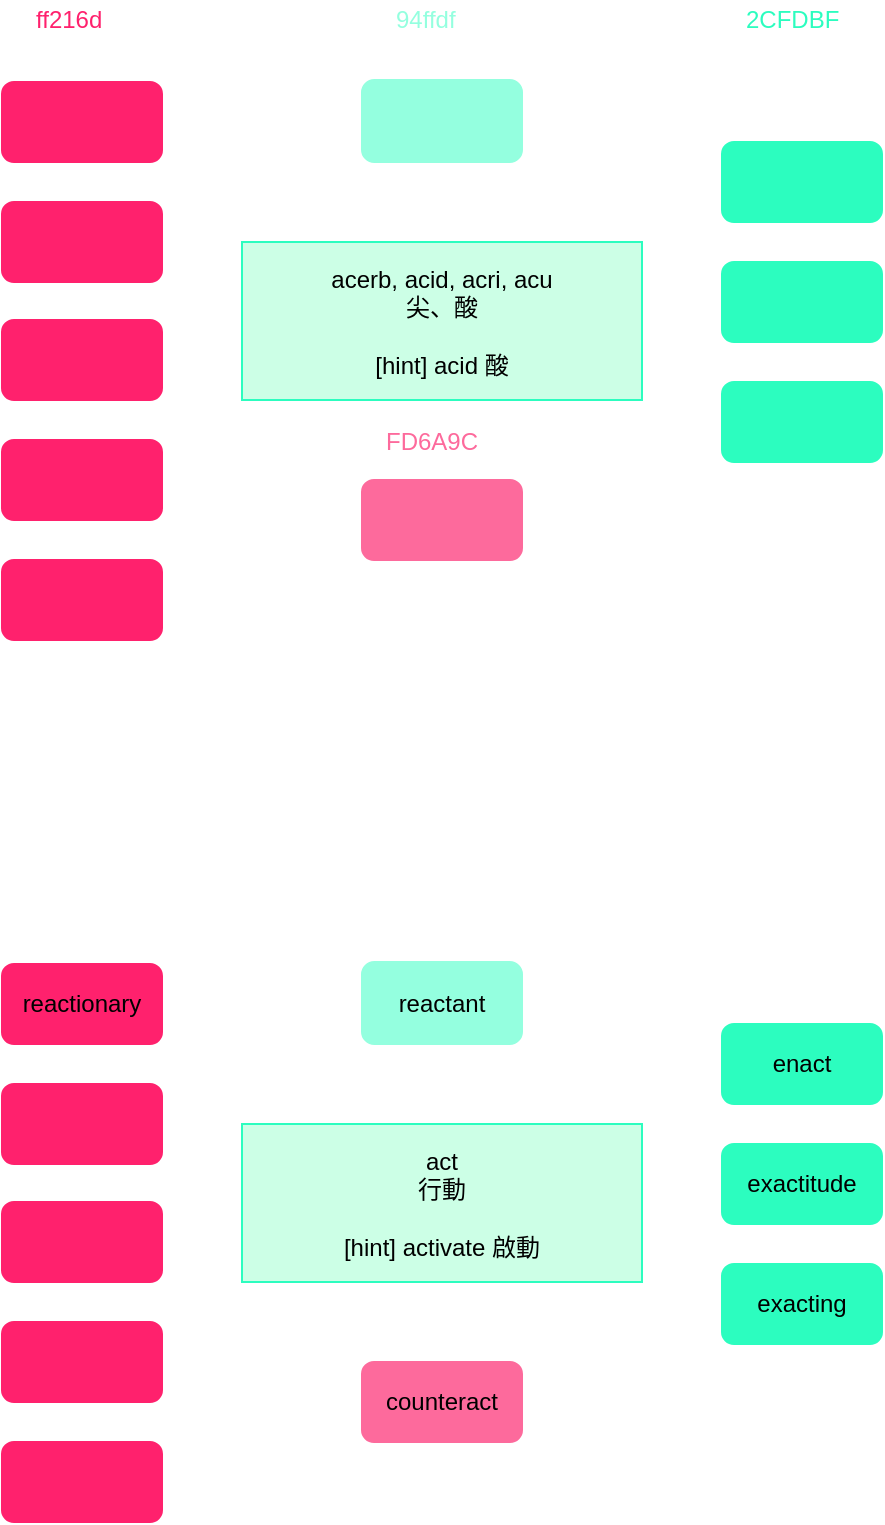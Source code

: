 <mxGraphModel dx="778" dy="581" grid="1" gridSize="10" guides="1" tooltips="1" connect="1" arrows="1" fold="1" page="1" pageScale="1" pageWidth="827" pageHeight="1169" background="#ffffff"><root><mxCell id="0"/><mxCell id="1" parent="0"/><mxCell id="2" value="acerb, acid, acri, acu&lt;div&gt;&lt;/div&gt;&lt;div&gt;尖、酸&lt;/div&gt;&lt;div&gt;&lt;br&gt;&lt;/div&gt;&lt;div&gt;[hint] acid 酸&lt;/div&gt;" style="rounded=0;whiteSpace=wrap;html=1;strokeColor=#2CFDBF;fillColor=#CCFFE6;" vertex="1" parent="1"><mxGeometry x="320" y="200" width="200" height="79" as="geometry"/></mxCell><mxCell id="11" value="" style="rounded=1;whiteSpace=wrap;html=1;fillColor=#fd6a9c;strokeColor=#fd6a9c;" vertex="1" parent="1"><mxGeometry x="380" y="319" width="80" height="40" as="geometry"/></mxCell><mxCell id="12" value="" style="rounded=1;whiteSpace=wrap;html=1;fillColor=#ff216d;strokeColor=#ff216d;" vertex="1" parent="1"><mxGeometry x="200" y="120" width="80" height="40" as="geometry"/></mxCell><mxCell id="13" value="" style="rounded=1;whiteSpace=wrap;html=1;fillColor=#ff216d;strokeColor=#ff216d;" vertex="1" parent="1"><mxGeometry x="200" y="180" width="80" height="40" as="geometry"/></mxCell><mxCell id="14" value="" style="rounded=1;whiteSpace=wrap;html=1;fillColor=#ff216d;strokeColor=#ff216d;" vertex="1" parent="1"><mxGeometry x="200" y="239" width="80" height="40" as="geometry"/></mxCell><mxCell id="15" value="" style="rounded=1;whiteSpace=wrap;html=1;fillColor=#ff216d;strokeColor=#ff216d;" vertex="1" parent="1"><mxGeometry x="200" y="299" width="80" height="40" as="geometry"/></mxCell><mxCell id="16" value="" style="rounded=1;whiteSpace=wrap;html=1;fillColor=#ff216d;strokeColor=#FF216D;" vertex="1" parent="1"><mxGeometry x="200" y="359" width="80" height="40" as="geometry"/></mxCell><mxCell id="17" value="" style="rounded=1;whiteSpace=wrap;html=1;fillColor=#2CFDBF;strokeColor=#2CFDBF;" vertex="1" parent="1"><mxGeometry x="560" y="150" width="80" height="40" as="geometry"/></mxCell><mxCell id="18" value="" style="rounded=1;whiteSpace=wrap;html=1;fillColor=#2CFDBF;strokeColor=#2CFDBF;" vertex="1" parent="1"><mxGeometry x="560" y="210" width="80" height="40" as="geometry"/></mxCell><mxCell id="19" value="" style="rounded=1;whiteSpace=wrap;html=1;strokeColor=#2CFDBF;fillColor=#2CFDBF;" vertex="1" parent="1"><mxGeometry x="560" y="270" width="80" height="40" as="geometry"/></mxCell><mxCell id="21" value="&lt;font color=&quot;#ff216d&quot;&gt;ff216d&lt;/font&gt;" style="text;html=1;resizable=0;points=[];autosize=1;align=left;verticalAlign=top;spacingTop=-4;" vertex="1" parent="1"><mxGeometry x="215" y="79" width="50" height="20" as="geometry"/></mxCell><mxCell id="22" value="&lt;font color=&quot;#2cfdbf&quot;&gt;2CFDBF&lt;/font&gt;" style="text;html=1;resizable=0;points=[];autosize=1;align=left;verticalAlign=top;spacingTop=-4;" vertex="1" parent="1"><mxGeometry x="570" y="79" width="60" height="20" as="geometry"/></mxCell><mxCell id="25" value="&lt;font color=&quot;#fd6a9c&quot;&gt;FD6A9C&lt;/font&gt;" style="text;html=1;resizable=0;points=[];autosize=1;align=left;verticalAlign=top;spacingTop=-4;" vertex="1" parent="1"><mxGeometry x="390" y="290" width="60" height="20" as="geometry"/></mxCell><mxCell id="26" value="" style="rounded=1;whiteSpace=wrap;html=1;strokeColor=#94ffdf;fillColor=#94ffdf;" vertex="1" parent="1"><mxGeometry x="380" y="119" width="80" height="41" as="geometry"/></mxCell><mxCell id="27" value="&lt;font color=&quot;#94ffdf&quot;&gt;94ffdf&lt;/font&gt;" style="text;html=1;resizable=0;points=[];autosize=1;align=left;verticalAlign=top;spacingTop=-4;" vertex="1" parent="1"><mxGeometry x="395" y="79" width="50" height="20" as="geometry"/></mxCell><mxCell id="28" value="&lt;div&gt;act&lt;/div&gt;&lt;div&gt;行動&lt;/div&gt;&lt;div&gt;&lt;br&gt;&lt;/div&gt;&lt;div&gt;[hint] activate 啟動&lt;/div&gt;" style="rounded=0;whiteSpace=wrap;html=1;strokeColor=#2CFDBF;fillColor=#CCFFE6;" vertex="1" parent="1"><mxGeometry x="320" y="641" width="200" height="79" as="geometry"/></mxCell><mxCell id="29" value="counteract" style="rounded=1;whiteSpace=wrap;html=1;fillColor=#fd6a9c;strokeColor=#fd6a9c;" vertex="1" parent="1"><mxGeometry x="380" y="760" width="80" height="40" as="geometry"/></mxCell><mxCell id="30" value="reactionary" style="rounded=1;whiteSpace=wrap;html=1;fillColor=#ff216d;strokeColor=#ff216d;" vertex="1" parent="1"><mxGeometry x="200" y="561" width="80" height="40" as="geometry"/></mxCell><mxCell id="31" value="" style="rounded=1;whiteSpace=wrap;html=1;fillColor=#ff216d;strokeColor=#ff216d;" vertex="1" parent="1"><mxGeometry x="200" y="621" width="80" height="40" as="geometry"/></mxCell><mxCell id="32" value="" style="rounded=1;whiteSpace=wrap;html=1;fillColor=#ff216d;strokeColor=#ff216d;" vertex="1" parent="1"><mxGeometry x="200" y="680" width="80" height="40" as="geometry"/></mxCell><mxCell id="33" value="" style="rounded=1;whiteSpace=wrap;html=1;fillColor=#ff216d;strokeColor=#ff216d;" vertex="1" parent="1"><mxGeometry x="200" y="740" width="80" height="40" as="geometry"/></mxCell><mxCell id="34" value="" style="rounded=1;whiteSpace=wrap;html=1;fillColor=#ff216d;strokeColor=#FF216D;" vertex="1" parent="1"><mxGeometry x="200" y="800" width="80" height="40" as="geometry"/></mxCell><mxCell id="35" value="enact" style="rounded=1;whiteSpace=wrap;html=1;fillColor=#2CFDBF;strokeColor=#2CFDBF;" vertex="1" parent="1"><mxGeometry x="560" y="591" width="80" height="40" as="geometry"/></mxCell><mxCell id="36" value="exactitude" style="rounded=1;whiteSpace=wrap;html=1;fillColor=#2CFDBF;strokeColor=#2CFDBF;" vertex="1" parent="1"><mxGeometry x="560" y="651" width="80" height="40" as="geometry"/></mxCell><mxCell id="37" value="exacting" style="rounded=1;whiteSpace=wrap;html=1;strokeColor=#2CFDBF;fillColor=#2CFDBF;" vertex="1" parent="1"><mxGeometry x="560" y="711" width="80" height="40" as="geometry"/></mxCell><mxCell id="39" value="reactant" style="rounded=1;whiteSpace=wrap;html=1;strokeColor=#94ffdf;fillColor=#94ffdf;" vertex="1" parent="1"><mxGeometry x="380" y="560" width="80" height="41" as="geometry"/></mxCell></root></mxGraphModel>